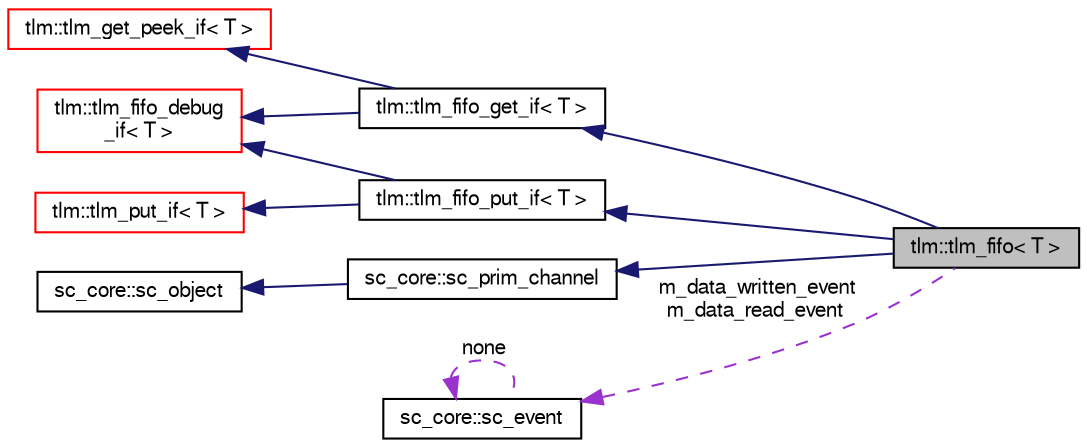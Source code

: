 digraph "tlm::tlm_fifo&lt; T &gt;"
{
  edge [fontname="FreeSans",fontsize="10",labelfontname="FreeSans",labelfontsize="10"];
  node [fontname="FreeSans",fontsize="10",shape=record];
  rankdir="LR";
  Node20 [label="tlm::tlm_fifo\< T \>",height=0.2,width=0.4,color="black", fillcolor="grey75", style="filled", fontcolor="black"];
  Node21 -> Node20 [dir="back",color="midnightblue",fontsize="10",style="solid",fontname="FreeSans"];
  Node21 [label="tlm::tlm_fifo_get_if\< T \>",height=0.2,width=0.4,color="black", fillcolor="white", style="filled",URL="$a02331.html"];
  Node22 -> Node21 [dir="back",color="midnightblue",fontsize="10",style="solid",fontname="FreeSans"];
  Node22 [label="tlm::tlm_get_peek_if\< T \>",height=0.2,width=0.4,color="red", fillcolor="white", style="filled",URL="$a02319.html"];
  Node32 -> Node21 [dir="back",color="midnightblue",fontsize="10",style="solid",fontname="FreeSans"];
  Node32 [label="tlm::tlm_fifo_debug\l_if\< T \>",height=0.2,width=0.4,color="red", fillcolor="white", style="filled",URL="$a02323.html"];
  Node33 -> Node20 [dir="back",color="midnightblue",fontsize="10",style="solid",fontname="FreeSans"];
  Node33 [label="tlm::tlm_fifo_put_if\< T \>",height=0.2,width=0.4,color="black", fillcolor="white", style="filled",URL="$a02327.html"];
  Node34 -> Node33 [dir="back",color="midnightblue",fontsize="10",style="solid",fontname="FreeSans"];
  Node34 [label="tlm::tlm_put_if\< T \>",height=0.2,width=0.4,color="red", fillcolor="white", style="filled",URL="$a02295.html"];
  Node32 -> Node33 [dir="back",color="midnightblue",fontsize="10",style="solid",fontname="FreeSans"];
  Node37 -> Node20 [dir="back",color="midnightblue",fontsize="10",style="solid",fontname="FreeSans"];
  Node37 [label="sc_core::sc_prim_channel",height=0.2,width=0.4,color="black", fillcolor="white", style="filled",URL="/mnt/c/Users/fangk/Documents/hdl-playground/lib/systemc-2.3.3/objdir/docs/sysc/doxygen/systemc.tag$a01228.html"];
  Node38 -> Node37 [dir="back",color="midnightblue",fontsize="10",style="solid",fontname="FreeSans"];
  Node38 [label="sc_core::sc_object",height=0.2,width=0.4,color="black", fillcolor="white", style="filled",URL="/mnt/c/Users/fangk/Documents/hdl-playground/lib/systemc-2.3.3/objdir/docs/sysc/doxygen/systemc.tag$a01884.html"];
  Node39 -> Node20 [dir="back",color="darkorchid3",fontsize="10",style="dashed",label=" m_data_written_event\nm_data_read_event" ,fontname="FreeSans"];
  Node39 [label="sc_core::sc_event",height=0.2,width=0.4,color="black", fillcolor="white", style="filled",URL="/mnt/c/Users/fangk/Documents/hdl-playground/lib/systemc-2.3.3/objdir/docs/sysc/doxygen/systemc.tag$a01828.html"];
  Node39 -> Node39 [dir="back",color="darkorchid3",fontsize="10",style="dashed",label=" none" ,fontname="FreeSans"];
}
